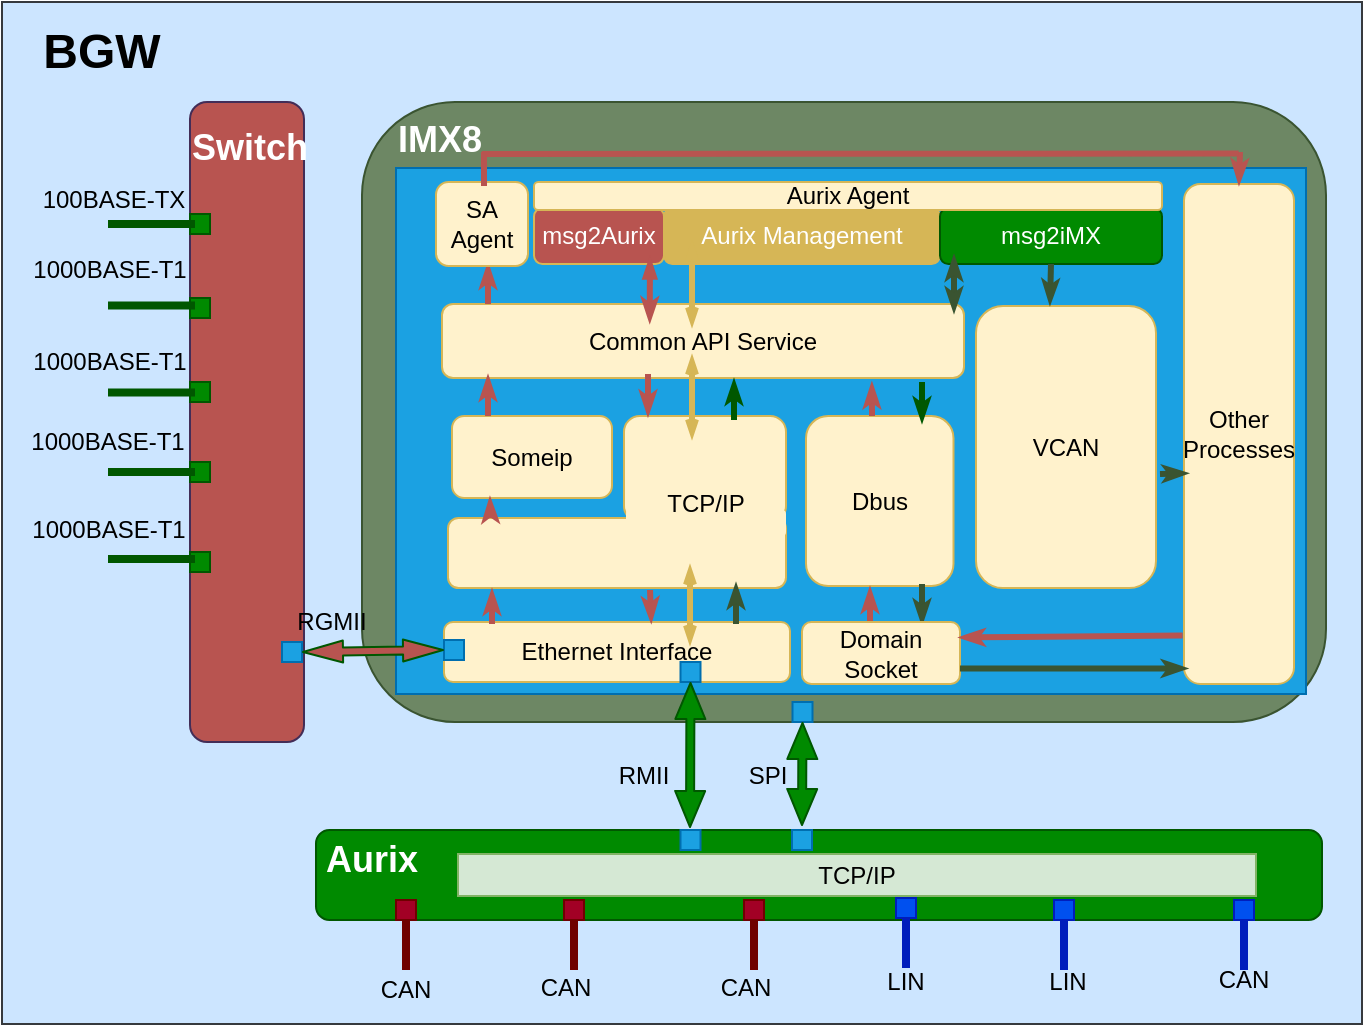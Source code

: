 <mxfile version="13.6.5" type="device"><diagram id="IAyaWzm4ZuIkHnFro7mK" name="Page-1"><mxGraphModel grid="0" dx="1329" dy="534" gridSize="10" guides="1" tooltips="1" connect="1" arrows="1" fold="1" page="1" pageScale="1" pageWidth="850" pageHeight="1100" math="0" shadow="0"><root><mxCell id="0"/><mxCell id="1" parent="0"/><mxCell id="ZNfvKX20xHJ4IhqrTSyU-4" value="" parent="1" style="rounded=0;whiteSpace=wrap;html=1;fillColor=#cce5ff;strokeColor=#36393d;" vertex="1"><mxGeometry as="geometry" x="60" y="10" width="680" height="511"/></mxCell><mxCell id="ZNfvKX20xHJ4IhqrTSyU-1" value="" parent="1" style="rounded=1;whiteSpace=wrap;html=1;fillColor=#6d8764;strokeColor=#3A5431;fontColor=#ffffff;" vertex="1"><mxGeometry as="geometry" x="240" y="60" width="482" height="310"/></mxCell><mxCell id="ZNfvKX20xHJ4IhqrTSyU-2" value="" parent="1" style="rounded=1;whiteSpace=wrap;html=1;fillColor=#008a00;strokeColor=#005700;fontColor=#ffffff;" vertex="1"><mxGeometry as="geometry" x="217" y="424" width="503" height="45"/></mxCell><mxCell id="ZNfvKX20xHJ4IhqrTSyU-3" value="" parent="1" style="rounded=1;whiteSpace=wrap;html=1;strokeColor=#432D57;fontColor=#ffffff;fillColor=#B85450;" vertex="1"><mxGeometry as="geometry" x="154" y="60" width="57" height="320"/></mxCell><mxCell id="ZNfvKX20xHJ4IhqrTSyU-5" value="&lt;font style=&quot;font-size: 24px&quot;&gt;&lt;b&gt;BGW&lt;/b&gt;&lt;/font&gt;" parent="1" style="text;html=1;strokeColor=none;fillColor=none;align=center;verticalAlign=middle;whiteSpace=wrap;rounded=0;" vertex="1"><mxGeometry as="geometry" x="70" y="20" width="80" height="30"/></mxCell><mxCell id="ZNfvKX20xHJ4IhqrTSyU-10" value="&lt;span style=&quot;font-size: 18px&quot;&gt;&lt;b&gt;Aurix&lt;/b&gt;&lt;/span&gt;" parent="1" style="text;html=1;strokeColor=none;fillColor=none;align=center;verticalAlign=middle;whiteSpace=wrap;rounded=0;fontColor=#FFFFFF;" vertex="1"><mxGeometry as="geometry" x="225" y="429" width="40" height="20"/></mxCell><mxCell id="ZNfvKX20xHJ4IhqrTSyU-11" value="" parent="1" style="rounded=0;whiteSpace=wrap;html=1;fillColor=#a20025;strokeColor=#6F0000;fontColor=#ffffff;" vertex="1"><mxGeometry as="geometry" x="257" y="459" width="10" height="10"/></mxCell><mxCell id="ZNfvKX20xHJ4IhqrTSyU-12" value="" parent="1" style="rounded=0;whiteSpace=wrap;html=1;fillColor=#a20025;strokeColor=#6F0000;fontColor=#ffffff;" vertex="1"><mxGeometry as="geometry" x="341" y="459" width="10" height="10"/></mxCell><mxCell id="ZNfvKX20xHJ4IhqrTSyU-13" value="" parent="1" style="rounded=0;whiteSpace=wrap;html=1;fillColor=#a20025;strokeColor=#6F0000;fontColor=#ffffff;" vertex="1"><mxGeometry as="geometry" x="431" y="459" width="10" height="10"/></mxCell><mxCell id="ZNfvKX20xHJ4IhqrTSyU-14" value="" parent="1" style="rounded=0;whiteSpace=wrap;html=1;fillColor=#0050ef;strokeColor=#001DBC;fontColor=#ffffff;" vertex="1"><mxGeometry as="geometry" x="586" y="459" width="10" height="10"/></mxCell><mxCell id="ZNfvKX20xHJ4IhqrTSyU-15" value="" parent="1" style="rounded=0;whiteSpace=wrap;html=1;fillColor=#0050ef;strokeColor=#001DBC;fontColor=#ffffff;" vertex="1"><mxGeometry as="geometry" x="676" y="459" width="10" height="10"/></mxCell><mxCell id="ZNfvKX20xHJ4IhqrTSyU-16" value="" parent="1" style="rounded=0;whiteSpace=wrap;html=1;fillColor=#1ba1e2;strokeColor=#006EAF;fontColor=#ffffff;" vertex="1"><mxGeometry as="geometry" x="399.25" y="424" width="10" height="10"/></mxCell><mxCell id="ZNfvKX20xHJ4IhqrTSyU-19" value="" parent="1" style="rounded=0;whiteSpace=wrap;html=1;fillColor=#1ba1e2;strokeColor=#006EAF;fontColor=#ffffff;" vertex="1"><mxGeometry as="geometry" x="200" y="330" width="10" height="10"/></mxCell><mxCell id="ZNfvKX20xHJ4IhqrTSyU-20" value="" parent="1" style="rounded=0;whiteSpace=wrap;html=1;fillColor=#008a00;strokeColor=#005700;fontColor=#ffffff;" vertex="1"><mxGeometry as="geometry" x="154" y="116" width="10" height="10"/></mxCell><mxCell id="ZNfvKX20xHJ4IhqrTSyU-21" value="" parent="1" style="rounded=0;whiteSpace=wrap;html=1;fillColor=#008a00;strokeColor=#005700;fontColor=#ffffff;" vertex="1"><mxGeometry as="geometry" x="154" y="158" width="10" height="10"/></mxCell><mxCell id="ZNfvKX20xHJ4IhqrTSyU-22" value="" parent="1" style="rounded=0;whiteSpace=wrap;html=1;fillColor=#008a00;strokeColor=#005700;fontColor=#ffffff;" vertex="1"><mxGeometry as="geometry" x="154" y="200" width="10" height="10"/></mxCell><mxCell id="ZNfvKX20xHJ4IhqrTSyU-23" value="" parent="1" style="rounded=0;whiteSpace=wrap;html=1;fillColor=#008a00;strokeColor=#005700;fontColor=#ffffff;" vertex="1"><mxGeometry as="geometry" x="154" y="240" width="10" height="10"/></mxCell><mxCell id="ZNfvKX20xHJ4IhqrTSyU-26" value="" parent="1" style="rounded=0;whiteSpace=wrap;html=1;fillColor=#008a00;strokeColor=#005700;fontColor=#ffffff;" vertex="1"><mxGeometry as="geometry" x="154" y="285" width="10" height="10"/></mxCell><mxCell id="ZNfvKX20xHJ4IhqrTSyU-33" value="" parent="1" style="rounded=0;whiteSpace=wrap;html=1;fillColor=#1ba1e2;strokeColor=#006EAF;fontColor=#ffffff;" vertex="1"><mxGeometry as="geometry" x="257" y="93" width="455" height="263"/></mxCell><mxCell id="ZNfvKX20xHJ4IhqrTSyU-35" value="Dbus" parent="1" style="rounded=1;whiteSpace=wrap;html=1;fillColor=#fff2cc;strokeColor=#d6b656;" vertex="1"><mxGeometry as="geometry" x="462" y="217" width="73.75" height="85"/></mxCell><mxCell id="ZNfvKX20xHJ4IhqrTSyU-36" value="Someip" parent="1" style="rounded=1;whiteSpace=wrap;html=1;fillColor=#fff2cc;strokeColor=#d6b656;" vertex="1"><mxGeometry as="geometry" x="285" y="217" width="80" height="41"/></mxCell><mxCell id="ZNfvKX20xHJ4IhqrTSyU-39" value="Ethernet Interface" parent="1" style="rounded=1;whiteSpace=wrap;html=1;fillColor=#fff2cc;strokeColor=#d6b656;" vertex="1"><mxGeometry as="geometry" x="281" y="320" width="173" height="30"/></mxCell><mxCell id="ZNfvKX20xHJ4IhqrTSyU-41" value="Other Processes" parent="1" style="rounded=1;whiteSpace=wrap;html=1;fillColor=#fff2cc;strokeColor=#d6b656;" vertex="1"><mxGeometry as="geometry" x="651" y="101" width="55" height="250"/></mxCell><mxCell id="ZNfvKX20xHJ4IhqrTSyU-8" value="&lt;font color=&quot;#ffffff&quot; style=&quot;font-size: 18px&quot;&gt;&lt;b&gt;IMX8&lt;/b&gt;&lt;/font&gt;" parent="1" style="text;html=1;strokeColor=none;fillColor=none;align=center;verticalAlign=middle;whiteSpace=wrap;rounded=0;" vertex="1"><mxGeometry as="geometry" x="259" y="69" width="40" height="20"/></mxCell><mxCell id="ZNfvKX20xHJ4IhqrTSyU-9" value="&lt;span style=&quot;font-size: 18px&quot;&gt;&lt;b&gt;&lt;font color=&quot;#ffffff&quot;&gt;Switch&lt;/font&gt;&lt;/b&gt;&lt;/span&gt;" parent="1" style="text;html=1;align=center;verticalAlign=middle;whiteSpace=wrap;rounded=0;" vertex="1"><mxGeometry as="geometry" x="164" y="73" width="40" height="20"/></mxCell><mxCell id="ZNfvKX20xHJ4IhqrTSyU-56" value="" parent="1" style="line;strokeWidth=4;direction=south;html=1;perimeter=backbonePerimeter;points=[];outlineConnect=0;fillColor=#008a00;strokeColor=#005700;fontColor=#ffffff;rotation=-90;" vertex="1"><mxGeometry as="geometry" x="129.75" y="99.25" width="10" height="43.5"/></mxCell><mxCell id="ZNfvKX20xHJ4IhqrTSyU-64" value="" parent="1" style="line;strokeWidth=4;direction=south;html=1;perimeter=backbonePerimeter;points=[];outlineConnect=0;fillColor=#a20025;strokeColor=#6F0000;fontColor=#ffffff;" vertex="1"><mxGeometry as="geometry" x="257" y="469" width="10" height="25"/></mxCell><mxCell id="ZNfvKX20xHJ4IhqrTSyU-65" value="" parent="1" style="line;strokeWidth=4;direction=south;html=1;perimeter=backbonePerimeter;points=[];outlineConnect=0;fillColor=#a20025;strokeColor=#6F0000;fontColor=#ffffff;" vertex="1"><mxGeometry as="geometry" x="341" y="469" width="10" height="25"/></mxCell><mxCell id="ZNfvKX20xHJ4IhqrTSyU-66" value="" parent="1" style="line;strokeWidth=4;direction=south;html=1;perimeter=backbonePerimeter;points=[];outlineConnect=0;fillColor=#a20025;strokeColor=#6F0000;fontColor=#ffffff;" vertex="1"><mxGeometry as="geometry" x="431" y="469" width="10" height="25"/></mxCell><mxCell id="ZNfvKX20xHJ4IhqrTSyU-67" value="" parent="1" style="line;strokeWidth=4;direction=south;html=1;perimeter=backbonePerimeter;points=[];outlineConnect=0;fillColor=#0050ef;strokeColor=#001DBC;fontColor=#ffffff;" vertex="1"><mxGeometry as="geometry" x="586" y="469" width="10" height="25"/></mxCell><mxCell id="ZNfvKX20xHJ4IhqrTSyU-68" value="" parent="1" style="line;strokeWidth=4;direction=south;html=1;perimeter=backbonePerimeter;points=[];outlineConnect=0;fillColor=#0050ef;strokeColor=#001DBC;fontColor=#ffffff;" vertex="1"><mxGeometry as="geometry" x="676" y="469" width="10" height="25"/></mxCell><mxCell id="ZNfvKX20xHJ4IhqrTSyU-71" value="100BASE-TX" parent="1" style="text;html=1;strokeColor=none;fillColor=none;align=center;verticalAlign=middle;whiteSpace=wrap;rounded=0;" vertex="1"><mxGeometry as="geometry" x="76" y="99.25" width="80" height="20"/></mxCell><mxCell id="ZNfvKX20xHJ4IhqrTSyU-72" value="1000BASE-T1" parent="1" style="text;html=1;strokeColor=none;fillColor=none;align=center;verticalAlign=middle;whiteSpace=wrap;rounded=0;" vertex="1"><mxGeometry as="geometry" x="74" y="134" width="80" height="20"/></mxCell><mxCell id="ZNfvKX20xHJ4IhqrTSyU-73" value="1000BASE-T1" parent="1" style="text;html=1;strokeColor=none;fillColor=none;align=center;verticalAlign=middle;whiteSpace=wrap;rounded=0;" vertex="1"><mxGeometry as="geometry" x="74" y="180" width="80" height="20"/></mxCell><mxCell id="ZNfvKX20xHJ4IhqrTSyU-74" value="LIN" parent="1" style="text;html=1;strokeColor=none;fillColor=none;align=center;verticalAlign=middle;whiteSpace=wrap;rounded=0;" vertex="1"><mxGeometry as="geometry" x="553" y="490" width="80" height="20"/></mxCell><mxCell id="ZNfvKX20xHJ4IhqrTSyU-75" value="CAN" parent="1" style="text;html=1;strokeColor=none;fillColor=none;align=center;verticalAlign=middle;whiteSpace=wrap;rounded=0;" vertex="1"><mxGeometry as="geometry" x="641" y="489" width="80" height="20"/></mxCell><mxCell id="ZNfvKX20xHJ4IhqrTSyU-76" value="RMII" parent="1" style="text;html=1;strokeColor=none;fillColor=none;align=center;verticalAlign=middle;whiteSpace=wrap;rounded=0;" vertex="1"><mxGeometry as="geometry" x="366" y="387" width="30" height="20"/></mxCell><mxCell id="ZNfvKX20xHJ4IhqrTSyU-77" value="RGMII" parent="1" style="text;html=1;strokeColor=none;fillColor=none;align=center;verticalAlign=middle;whiteSpace=wrap;rounded=0;" vertex="1"><mxGeometry as="geometry" x="210" y="310.25" width="30" height="20"/></mxCell><mxCell id="ZNfvKX20xHJ4IhqrTSyU-83" value="1000BASE-T1" parent="1" style="text;html=1;strokeColor=none;fillColor=none;align=center;verticalAlign=middle;whiteSpace=wrap;rounded=0;" vertex="1"><mxGeometry as="geometry" x="72.25" y="219.75" width="81.75" height="20.25"/></mxCell><mxCell id="ZNfvKX20xHJ4IhqrTSyU-84" value="1000BASE-T1" parent="1" style="text;html=1;strokeColor=none;fillColor=none;align=center;verticalAlign=middle;whiteSpace=wrap;rounded=0;" vertex="1"><mxGeometry as="geometry" x="73.25" y="264" width="80.75" height="20"/></mxCell><mxCell id="ZNfvKX20xHJ4IhqrTSyU-88" value="" parent="1" style="line;strokeWidth=4;direction=south;html=1;perimeter=backbonePerimeter;points=[];outlineConnect=0;fillColor=#008a00;strokeColor=#005700;fontColor=#ffffff;rotation=-90;" vertex="1"><mxGeometry as="geometry" x="129.75" y="140" width="10" height="43.5"/></mxCell><mxCell id="ZNfvKX20xHJ4IhqrTSyU-89" value="" parent="1" style="line;strokeWidth=4;direction=south;html=1;perimeter=backbonePerimeter;points=[];outlineConnect=0;fillColor=#008a00;strokeColor=#005700;fontColor=#ffffff;rotation=-90;" vertex="1"><mxGeometry as="geometry" x="129.75" y="183.5" width="10" height="43.5"/></mxCell><mxCell id="ZNfvKX20xHJ4IhqrTSyU-90" value="" parent="1" style="line;strokeWidth=4;direction=south;html=1;perimeter=backbonePerimeter;points=[];outlineConnect=0;fillColor=#008a00;strokeColor=#005700;fontColor=#ffffff;rotation=-90;" vertex="1"><mxGeometry as="geometry" x="129.75" y="223.25" width="10" height="43.5"/></mxCell><mxCell id="ZNfvKX20xHJ4IhqrTSyU-91" value="" parent="1" style="line;strokeWidth=4;direction=south;html=1;perimeter=backbonePerimeter;points=[];outlineConnect=0;fillColor=#008a00;strokeColor=#005700;fontColor=#ffffff;rotation=-90;" vertex="1"><mxGeometry as="geometry" x="129.75" y="266.75" width="10" height="43.5"/></mxCell><mxCell id="ZNfvKX20xHJ4IhqrTSyU-93" value="Common API Service" parent="1" style="rounded=1;whiteSpace=wrap;html=1;fillColor=#fff2cc;strokeColor=#d6b656;" vertex="1"><mxGeometry as="geometry" x="280" y="161" width="261" height="37"/></mxCell><mxCell id="ZNfvKX20xHJ4IhqrTSyU-38" value="" parent="1" style="rounded=1;whiteSpace=wrap;html=1;fillColor=#fff2cc;strokeColor=#d6b656;" vertex="1"><mxGeometry as="geometry" x="283" y="268" width="169" height="35"/></mxCell><mxCell id="g3Gfx-Zpz3QTiqYx1_jl-4" value="" parent="1" style="rounded=1;whiteSpace=wrap;html=1;fillColor=#fff2cc;strokeColor=#d6b656;" vertex="1"><mxGeometry as="geometry" x="371" y="217" width="81" height="53"/></mxCell><mxCell id="g3Gfx-Zpz3QTiqYx1_jl-2" value="" parent="1" style="rounded=1;whiteSpace=wrap;html=1;fillColor=#fff2cc;strokeColor=none;" vertex="1"><mxGeometry as="geometry" x="372" y="264" width="80" height="13"/></mxCell><mxCell id="g3Gfx-Zpz3QTiqYx1_jl-5" value="TCP/IP" parent="1" style="text;html=1;strokeColor=none;fillColor=none;align=center;verticalAlign=middle;whiteSpace=wrap;rounded=0;" vertex="1"><mxGeometry as="geometry" x="392" y="236.5" width="40" height="49"/></mxCell><mxCell id="XFLks75ePpZ-v2uuFhs6-1" value="VCAN" parent="1" style="rounded=1;whiteSpace=wrap;html=1;fillColor=#fff2cc;strokeColor=#d6b656;" vertex="1"><mxGeometry as="geometry" x="547" y="162" width="90" height="141"/></mxCell><mxCell id="XFLks75ePpZ-v2uuFhs6-9" value="SPI" parent="1" style="text;html=1;strokeColor=none;fillColor=none;align=center;verticalAlign=middle;whiteSpace=wrap;rounded=0;" vertex="1"><mxGeometry as="geometry" x="428.25" y="387" width="30" height="20"/></mxCell><mxCell id="XFLks75ePpZ-v2uuFhs6-15" value="Aurix Management" parent="1" style="rounded=1;whiteSpace=wrap;html=1;strokeColor=#d6b656;fillColor=#D6B656;fontColor=#FFFFFF;" vertex="1"><mxGeometry as="geometry" x="391" y="113" width="138" height="28"/></mxCell><mxCell id="XFLks75ePpZ-v2uuFhs6-16" value="msg2Aurix" parent="1" style="rounded=1;whiteSpace=wrap;html=1;strokeColor=#d6b656;fillColor=#B85450;fontColor=#FFFFFF;" vertex="1"><mxGeometry as="geometry" x="326" y="113" width="65" height="28"/></mxCell><mxCell id="XFLks75ePpZ-v2uuFhs6-17" value="msg2iMX" parent="1" style="rounded=1;whiteSpace=wrap;html=1;fillColor=#008a00;strokeColor=#005700;fontColor=#ffffff;" vertex="1"><mxGeometry as="geometry" x="529" y="113" width="111" height="28"/></mxCell><mxCell id="g3Gfx-Zpz3QTiqYx1_jl-7" value="Aurix Agent" parent="1" style="rounded=1;whiteSpace=wrap;html=1;fillColor=#fff2cc;strokeColor=#d6b656;" vertex="1"><mxGeometry as="geometry" x="326" y="100" width="314" height="14"/></mxCell><mxCell id="DUP9ROOvfOo8lop71l8V-8" value="" parent="1" style="endArrow=none;html=1;exitX=0.5;exitY=1;exitDx=0;exitDy=0;fillColor=#fa6800;strokeWidth=3;endFill=0;endSize=3;startSize=3;startArrow=classicThin;startFill=1;strokeColor=#B85450;" edge="1"><mxGeometry as="geometry" width="50" height="50" relative="1"><mxPoint as="sourcePoint" x="303" y="141"/><mxPoint as="targetPoint" x="303" y="161"/></mxGeometry></mxCell><mxCell id="DUP9ROOvfOo8lop71l8V-9" value="" parent="1" style="endArrow=classicThin;html=1;exitX=0.5;exitY=1;exitDx=0;exitDy=0;fillColor=#6d8764;strokeColor=#3A5431;strokeWidth=3;endFill=1;endSize=3;startSize=3;entryX=0.411;entryY=-0.007;entryDx=0;entryDy=0;entryPerimeter=0;" edge="1" source="XFLks75ePpZ-v2uuFhs6-17" target="XFLks75ePpZ-v2uuFhs6-1"><mxGeometry as="geometry" width="50" height="50" relative="1"><mxPoint as="sourcePoint" x="462" y="151"/><mxPoint as="targetPoint" x="462" y="171"/></mxGeometry></mxCell><mxCell id="DUP9ROOvfOo8lop71l8V-10" value="" parent="1" style="endArrow=classicThin;html=1;fillColor=#6d8764;strokeColor=#3A5431;strokeWidth=3;endFill=1;endSize=3;startSize=3;entryX=0.03;entryY=0.564;entryDx=0;entryDy=0;entryPerimeter=0;" edge="1"><mxGeometry as="geometry" width="50" height="50" relative="1"><mxPoint as="sourcePoint" x="639" y="246"/><mxPoint as="targetPoint" x="652.65" y="245.616"/></mxGeometry></mxCell><mxCell id="DUP9ROOvfOo8lop71l8V-11" value="" parent="1" style="endArrow=none;html=1;exitX=0.5;exitY=1;exitDx=0;exitDy=0;fillColor=#e1d5e7;strokeWidth=3;endFill=0;endSize=3;startSize=3;startArrow=classicThin;startFill=1;strokeColor=#B85450;" edge="1"><mxGeometry as="geometry" width="50" height="50" relative="1"><mxPoint as="sourcePoint" x="303" y="197"/><mxPoint as="targetPoint" x="303" y="217"/></mxGeometry></mxCell><mxCell id="DUP9ROOvfOo8lop71l8V-13" value="" parent="1" style="endArrow=blockThin;html=1;fillColor=#f8cecc;strokeColor=#b85450;strokeWidth=3;endFill=1;endSize=3;startSize=3;startArrow=classicThin;startFill=1;entryX=-0.051;entryY=0.893;entryDx=0;entryDy=0;entryPerimeter=0;exitX=0.398;exitY=0.243;exitDx=0;exitDy=0;exitPerimeter=0;" edge="1" source="ZNfvKX20xHJ4IhqrTSyU-93" target="XFLks75ePpZ-v2uuFhs6-15"><mxGeometry as="geometry" width="50" height="50" relative="1"><mxPoint as="sourcePoint" x="383.737" y="158.669"/><mxPoint as="targetPoint" x="384.5" y="141"/></mxGeometry></mxCell><mxCell id="DUP9ROOvfOo8lop71l8V-14" value="" parent="1" style="endArrow=none;html=1;exitX=0.148;exitY=-0.006;exitDx=0;exitDy=0;fillColor=#f8cecc;strokeColor=#b85450;strokeWidth=3;endFill=0;endSize=3;startSize=3;startArrow=classicThin;startFill=1;exitPerimeter=0;" edge="1" source="g3Gfx-Zpz3QTiqYx1_jl-4"><mxGeometry as="geometry" width="50" height="50" relative="1"><mxPoint as="sourcePoint" x="372.737" y="168.669"/><mxPoint as="targetPoint" x="383" y="196"/></mxGeometry></mxCell><mxCell id="DUP9ROOvfOo8lop71l8V-15" value="" parent="1" style="endArrow=none;html=1;fillColor=#f8cecc;strokeColor=#b85450;strokeWidth=3;endFill=0;endSize=3;startSize=3;startArrow=classicThin;startFill=1;exitX=0.096;exitY=0;exitDx=0;exitDy=0;exitPerimeter=0;" edge="1"><mxGeometry as="geometry" width="50" height="50" relative="1"><mxPoint as="sourcePoint" x="384.608" y="320"/><mxPoint as="targetPoint" x="384" y="304"/></mxGeometry></mxCell><mxCell id="DUP9ROOvfOo8lop71l8V-16" value="" parent="1" style="endArrow=none;html=1;fillColor=#f8cecc;strokeColor=#b85450;strokeWidth=3;endFill=0;endSize=3;startSize=3;startArrow=classicThin;startFill=1;" edge="1"><mxGeometry as="geometry" width="50" height="50" relative="1"><mxPoint as="sourcePoint" x="494" y="303"/><mxPoint as="targetPoint" x="494" y="320"/></mxGeometry></mxCell><mxCell id="DUP9ROOvfOo8lop71l8V-17" value="" parent="1" style="endArrow=none;html=1;fillColor=#e1d5e7;strokeWidth=3;endFill=0;endSize=3;startSize=3;startArrow=classicThin;startFill=1;exitX=0.5;exitY=1;exitDx=0;exitDy=0;entryX=0.25;entryY=0;entryDx=0;entryDy=0;strokeColor=#B85450;" edge="1"><mxGeometry as="geometry" width="50" height="50" relative="1"><mxPoint as="sourcePoint" x="304" y="258"/><mxPoint as="targetPoint" x="304.25" y="268"/></mxGeometry></mxCell><mxCell id="DUP9ROOvfOo8lop71l8V-18" value="" parent="1" style="endArrow=none;html=1;fillColor=#f8cecc;strokeColor=#b85450;strokeWidth=3;endFill=0;endSize=3;startSize=3;startArrow=classicThin;startFill=1;exitX=0.835;exitY=1.072;exitDx=0;exitDy=0;exitPerimeter=0;" edge="1"><mxGeometry as="geometry" width="50" height="50" relative="1"><mxPoint as="sourcePoint" x="494.935" y="200.664"/><mxPoint as="targetPoint" x="495" y="217"/></mxGeometry></mxCell><mxCell id="DUP9ROOvfOo8lop71l8V-21" value="" parent="1" style="endArrow=openThin;html=1;fillColor=#fff2cc;strokeColor=#d6b656;strokeWidth=3;endFill=0;endSize=3;startSize=3;startArrow=openThin;startFill=0;" edge="1"><mxGeometry as="geometry" width="50" height="50" relative="1"><mxPoint as="sourcePoint" x="405" y="172"/><mxPoint as="targetPoint" x="405" y="130"/></mxGeometry></mxCell><mxCell id="DUP9ROOvfOo8lop71l8V-22" value="" parent="1" style="endArrow=openThin;html=1;fillColor=#fff2cc;strokeColor=#d6b656;strokeWidth=3;endFill=0;endSize=3;startSize=3;startArrow=openThin;startFill=0;" edge="1"><mxGeometry as="geometry" width="50" height="50" relative="1"><mxPoint as="sourcePoint" x="405" y="228"/><mxPoint as="targetPoint" x="405" y="187"/></mxGeometry></mxCell><mxCell id="DUP9ROOvfOo8lop71l8V-23" value="" parent="1" style="endArrow=openThin;html=1;fillColor=#fff2cc;strokeColor=#d6b656;strokeWidth=3;endFill=0;endSize=3;startSize=3;startArrow=openThin;startFill=0;" edge="1"><mxGeometry as="geometry" width="50" height="50" relative="1"><mxPoint as="sourcePoint" x="404" y="331"/><mxPoint as="targetPoint" x="404" y="292"/></mxGeometry></mxCell><mxCell id="DUP9ROOvfOo8lop71l8V-24" value="" parent="1" style="endArrow=none;html=1;exitX=0.5;exitY=1;exitDx=0;exitDy=0;fillColor=#008a00;strokeColor=#005700;strokeWidth=3;endFill=0;endSize=3;startSize=3;startArrow=classicThin;startFill=1;" edge="1"><mxGeometry as="geometry" width="50" height="50" relative="1"><mxPoint as="sourcePoint" x="426" y="199"/><mxPoint as="targetPoint" x="426" y="219"/></mxGeometry></mxCell><mxCell id="DUP9ROOvfOo8lop71l8V-25" value="" parent="1" style="endArrow=none;html=1;exitX=0.5;exitY=1;exitDx=0;exitDy=0;fillColor=#6d8764;strokeColor=#3A5431;strokeWidth=3;endFill=0;endSize=3;startSize=3;startArrow=classicThin;startFill=1;" edge="1"><mxGeometry as="geometry" width="50" height="50" relative="1"><mxPoint as="sourcePoint" x="427" y="301"/><mxPoint as="targetPoint" x="427" y="321"/></mxGeometry></mxCell><mxCell id="DUP9ROOvfOo8lop71l8V-26" value="" parent="1" style="endArrow=classicThin;html=1;fillColor=#6d8764;strokeColor=#3A5431;strokeWidth=3;endFill=1;endSize=3;startSize=3;startArrow=classicThin;startFill=1;" edge="1"><mxGeometry as="geometry" width="50" height="50" relative="1"><mxPoint as="sourcePoint" x="536" y="137"/><mxPoint as="targetPoint" x="536" y="165"/></mxGeometry></mxCell><mxCell id="DUP9ROOvfOo8lop71l8V-27" value="" parent="1" style="endArrow=classicThin;html=1;exitX=0.5;exitY=1;exitDx=0;exitDy=0;fillColor=#008a00;strokeColor=#005700;strokeWidth=3;endFill=1;endSize=3;startSize=3;startArrow=none;startFill=0;" edge="1"><mxGeometry as="geometry" width="50" height="50" relative="1"><mxPoint as="sourcePoint" x="520" y="200"/><mxPoint as="targetPoint" x="520" y="220"/></mxGeometry></mxCell><mxCell id="DUP9ROOvfOo8lop71l8V-28" value="" parent="1" style="endArrow=classicThin;html=1;exitX=0.5;exitY=1;exitDx=0;exitDy=0;fillColor=#6d8764;strokeColor=#3A5431;strokeWidth=3;endFill=1;endSize=3;startSize=3;startArrow=none;startFill=0;" edge="1"><mxGeometry as="geometry" width="50" height="50" relative="1"><mxPoint as="sourcePoint" x="520" y="301"/><mxPoint as="targetPoint" x="520" y="321"/></mxGeometry></mxCell><mxCell id="DUP9ROOvfOo8lop71l8V-31" value="" parent="1" style="endArrow=none;html=1;fillColor=#e1d5e7;strokeWidth=3;endFill=0;endSize=3;startSize=3;startArrow=classicThin;startFill=1;strokeColor=#B85450;" edge="1"><mxGeometry as="geometry" width="50" height="50" relative="1"><mxPoint as="sourcePoint" x="305" y="304"/><mxPoint as="targetPoint" x="305" y="321"/></mxGeometry></mxCell><mxCell id="DUP9ROOvfOo8lop71l8V-32" value="Domain Socket" parent="1" style="rounded=1;whiteSpace=wrap;html=1;fillColor=#fff2cc;strokeColor=#d6b656;" vertex="1"><mxGeometry as="geometry" x="460" y="320" width="79" height="31"/></mxCell><mxCell id="DUP9ROOvfOo8lop71l8V-33" value="" parent="1" style="endArrow=none;html=1;fillColor=#f8cecc;strokeColor=#b85450;strokeWidth=3;endFill=0;endSize=3;startSize=3;startArrow=classicThin;startFill=1;exitX=1;exitY=0.25;exitDx=0;exitDy=0;entryX=-0.012;entryY=0.903;entryDx=0;entryDy=0;entryPerimeter=0;" edge="1" source="DUP9ROOvfOo8lop71l8V-32" target="ZNfvKX20xHJ4IhqrTSyU-41"><mxGeometry as="geometry" width="50" height="50" relative="1"><mxPoint as="sourcePoint" x="504" y="313"/><mxPoint as="targetPoint" x="504" y="330"/></mxGeometry></mxCell><mxCell id="DUP9ROOvfOo8lop71l8V-34" value="" parent="1" style="endArrow=classicThin;html=1;fillColor=#6d8764;strokeColor=#3A5431;strokeWidth=3;endFill=1;endSize=3;startSize=3;startArrow=none;startFill=0;exitX=1;exitY=0.75;exitDx=0;exitDy=0;entryX=0.024;entryY=0.969;entryDx=0;entryDy=0;entryPerimeter=0;" edge="1" source="DUP9ROOvfOo8lop71l8V-32" target="ZNfvKX20xHJ4IhqrTSyU-41"><mxGeometry as="geometry" width="50" height="50" relative="1"><mxPoint as="sourcePoint" x="556" y="341"/><mxPoint as="targetPoint" x="620" y="350"/></mxGeometry></mxCell><mxCell id="DUP9ROOvfOo8lop71l8V-38" value="TCP/IP" parent="1" style="rounded=0;whiteSpace=wrap;html=1;align=center;fillColor=#d5e8d4;strokeColor=#82b366;" vertex="1"><mxGeometry as="geometry" x="288" y="436" width="399" height="21"/></mxCell><mxCell id="DUP9ROOvfOo8lop71l8V-46" value="" parent="1" style="rounded=0;whiteSpace=wrap;html=1;fillColor=#0050ef;strokeColor=#001DBC;fontColor=#ffffff;" vertex="1"><mxGeometry as="geometry" x="507" y="458" width="10" height="10"/></mxCell><mxCell id="DUP9ROOvfOo8lop71l8V-47" value="" parent="1" style="line;strokeWidth=4;direction=south;html=1;perimeter=backbonePerimeter;points=[];outlineConnect=0;fillColor=#0050ef;strokeColor=#001DBC;fontColor=#ffffff;" vertex="1"><mxGeometry as="geometry" x="507" y="468" width="10" height="25"/></mxCell><mxCell id="DUP9ROOvfOo8lop71l8V-48" value="LIN" parent="1" style="text;html=1;strokeColor=none;fillColor=none;align=center;verticalAlign=middle;whiteSpace=wrap;rounded=0;" vertex="1"><mxGeometry as="geometry" x="472" y="490" width="80" height="20"/></mxCell><mxCell id="DUP9ROOvfOo8lop71l8V-49" value="CAN" parent="1" style="text;html=1;strokeColor=none;fillColor=none;align=center;verticalAlign=middle;whiteSpace=wrap;rounded=0;" vertex="1"><mxGeometry as="geometry" x="222" y="494" width="80" height="20"/></mxCell><mxCell id="DUP9ROOvfOo8lop71l8V-50" value="CAN" parent="1" style="text;html=1;strokeColor=none;fillColor=none;align=center;verticalAlign=middle;whiteSpace=wrap;rounded=0;" vertex="1"><mxGeometry as="geometry" x="302" y="493" width="80" height="20"/></mxCell><mxCell id="DUP9ROOvfOo8lop71l8V-51" value="CAN" parent="1" style="text;html=1;strokeColor=none;fillColor=none;align=center;verticalAlign=middle;whiteSpace=wrap;rounded=0;" vertex="1"><mxGeometry as="geometry" x="392" y="493" width="80" height="20"/></mxCell><mxCell id="ZNfvKX20xHJ4IhqrTSyU-17" value="" parent="1" style="rounded=0;whiteSpace=wrap;html=1;fillColor=#1ba1e2;strokeColor=#006EAF;fontColor=#ffffff;" vertex="1"><mxGeometry as="geometry" x="399.25" y="340" width="10" height="10"/></mxCell><mxCell id="ZNfvKX20xHJ4IhqrTSyU-6" value="" parent="1" style="shape=flexArrow;endArrow=classic;startArrow=classic;html=1;exitX=0.5;exitY=1;exitDx=0;exitDy=0;width=4;startSize=5.67;startWidth=10;endWidth=10;endSize=5.67;fillColor=#008a00;strokeColor=#005700;" edge="1" source="ZNfvKX20xHJ4IhqrTSyU-17"><mxGeometry as="geometry" width="50" height="50" relative="1"><mxPoint as="sourcePoint" x="398" y="300"/><mxPoint as="targetPoint" x="404" y="423"/></mxGeometry></mxCell><mxCell id="ZNfvKX20xHJ4IhqrTSyU-18" value="" parent="1" style="rounded=0;whiteSpace=wrap;html=1;fillColor=#1ba1e2;strokeColor=#006EAF;fontColor=#ffffff;" vertex="1"><mxGeometry as="geometry" x="281" y="329" width="10" height="10"/></mxCell><mxCell id="ZNfvKX20xHJ4IhqrTSyU-7" value="" parent="1" style="shape=flexArrow;endArrow=classic;startArrow=classic;html=1;entryX=1;entryY=0.5;entryDx=0;entryDy=0;exitX=0;exitY=0.5;exitDx=0;exitDy=0;width=4;endSize=6.33;endWidth=6;startWidth=6;startSize=6.33;strokeColor=#005700;fillColor=#B85450;" edge="1" source="ZNfvKX20xHJ4IhqrTSyU-18" target="ZNfvKX20xHJ4IhqrTSyU-19"><mxGeometry as="geometry" width="50" height="50" relative="1"><mxPoint as="sourcePoint" x="400" y="294"/><mxPoint as="targetPoint" x="450" y="244"/></mxGeometry></mxCell><mxCell id="DUP9ROOvfOo8lop71l8V-54" value="" parent="1" style="rounded=0;whiteSpace=wrap;html=1;fillColor=#1ba1e2;strokeColor=#006EAF;fontColor=#ffffff;" vertex="1"><mxGeometry as="geometry" x="455.25" y="360" width="10" height="10"/></mxCell><mxCell id="DUP9ROOvfOo8lop71l8V-55" value="" parent="1" style="shape=flexArrow;endArrow=classic;startArrow=classic;html=1;exitX=0.5;exitY=1;exitDx=0;exitDy=0;width=4;startSize=5.67;startWidth=10;endWidth=10;endSize=5.67;fillColor=#008a00;strokeColor=#005700;" edge="1" source="DUP9ROOvfOo8lop71l8V-54"><mxGeometry as="geometry" width="50" height="50" relative="1"><mxPoint as="sourcePoint" x="454" y="310"/><mxPoint as="targetPoint" x="460" y="422"/></mxGeometry></mxCell><mxCell id="DUP9ROOvfOo8lop71l8V-57" value="" parent="1" style="rounded=0;whiteSpace=wrap;html=1;fillColor=#1ba1e2;strokeColor=#006EAF;fontColor=#ffffff;" vertex="1"><mxGeometry as="geometry" x="455" y="424" width="10" height="10"/></mxCell><mxCell id="TixPilsephx-Rxkj_EpR-1" value="SA&lt;br&gt;Agent" parent="1" style="rounded=1;whiteSpace=wrap;html=1;fillColor=#fff2cc;strokeColor=#d6b656;" vertex="1"><mxGeometry as="geometry" x="277" y="100" width="46" height="42"/></mxCell><mxCell id="QG_q7G94l2rlKZnkCN6r-3" value="" parent="1" style="endArrow=none;html=1;exitX=0.5;exitY=0;exitDx=0;exitDy=0;fillColor=#fa6800;strokeWidth=3;endFill=0;endSize=3;startSize=3;startArrow=classicThin;startFill=1;strokeColor=#B85450;" edge="1" source="ZNfvKX20xHJ4IhqrTSyU-41"><mxGeometry as="geometry" width="50" height="50" relative="1"><mxPoint as="sourcePoint" x="313" y="151"/><mxPoint as="targetPoint" x="679" y="85"/></mxGeometry></mxCell><mxCell id="QG_q7G94l2rlKZnkCN6r-5" value="" parent="1" style="endArrow=none;html=1;entryX=0.926;entryY=0.003;entryDx=0;entryDy=0;entryPerimeter=0;strokeColor=#B85450;strokeWidth=3;" edge="1"><mxGeometry as="geometry" width="50" height="50" relative="1"><mxPoint as="sourcePoint" x="300" y="86"/><mxPoint as="targetPoint" x="678.33" y="85.789"/></mxGeometry></mxCell><mxCell id="QG_q7G94l2rlKZnkCN6r-6" value="" parent="1" style="endArrow=none;html=1;fillColor=#e1d5e7;strokeWidth=3;endFill=0;endSize=3;startSize=3;startArrow=none;startFill=0;strokeColor=#B85450;" edge="1"><mxGeometry as="geometry" width="50" height="50" relative="1"><mxPoint as="sourcePoint" x="301" y="85"/><mxPoint as="targetPoint" x="301" y="102"/></mxGeometry></mxCell></root></mxGraphModel></diagram></mxfile>